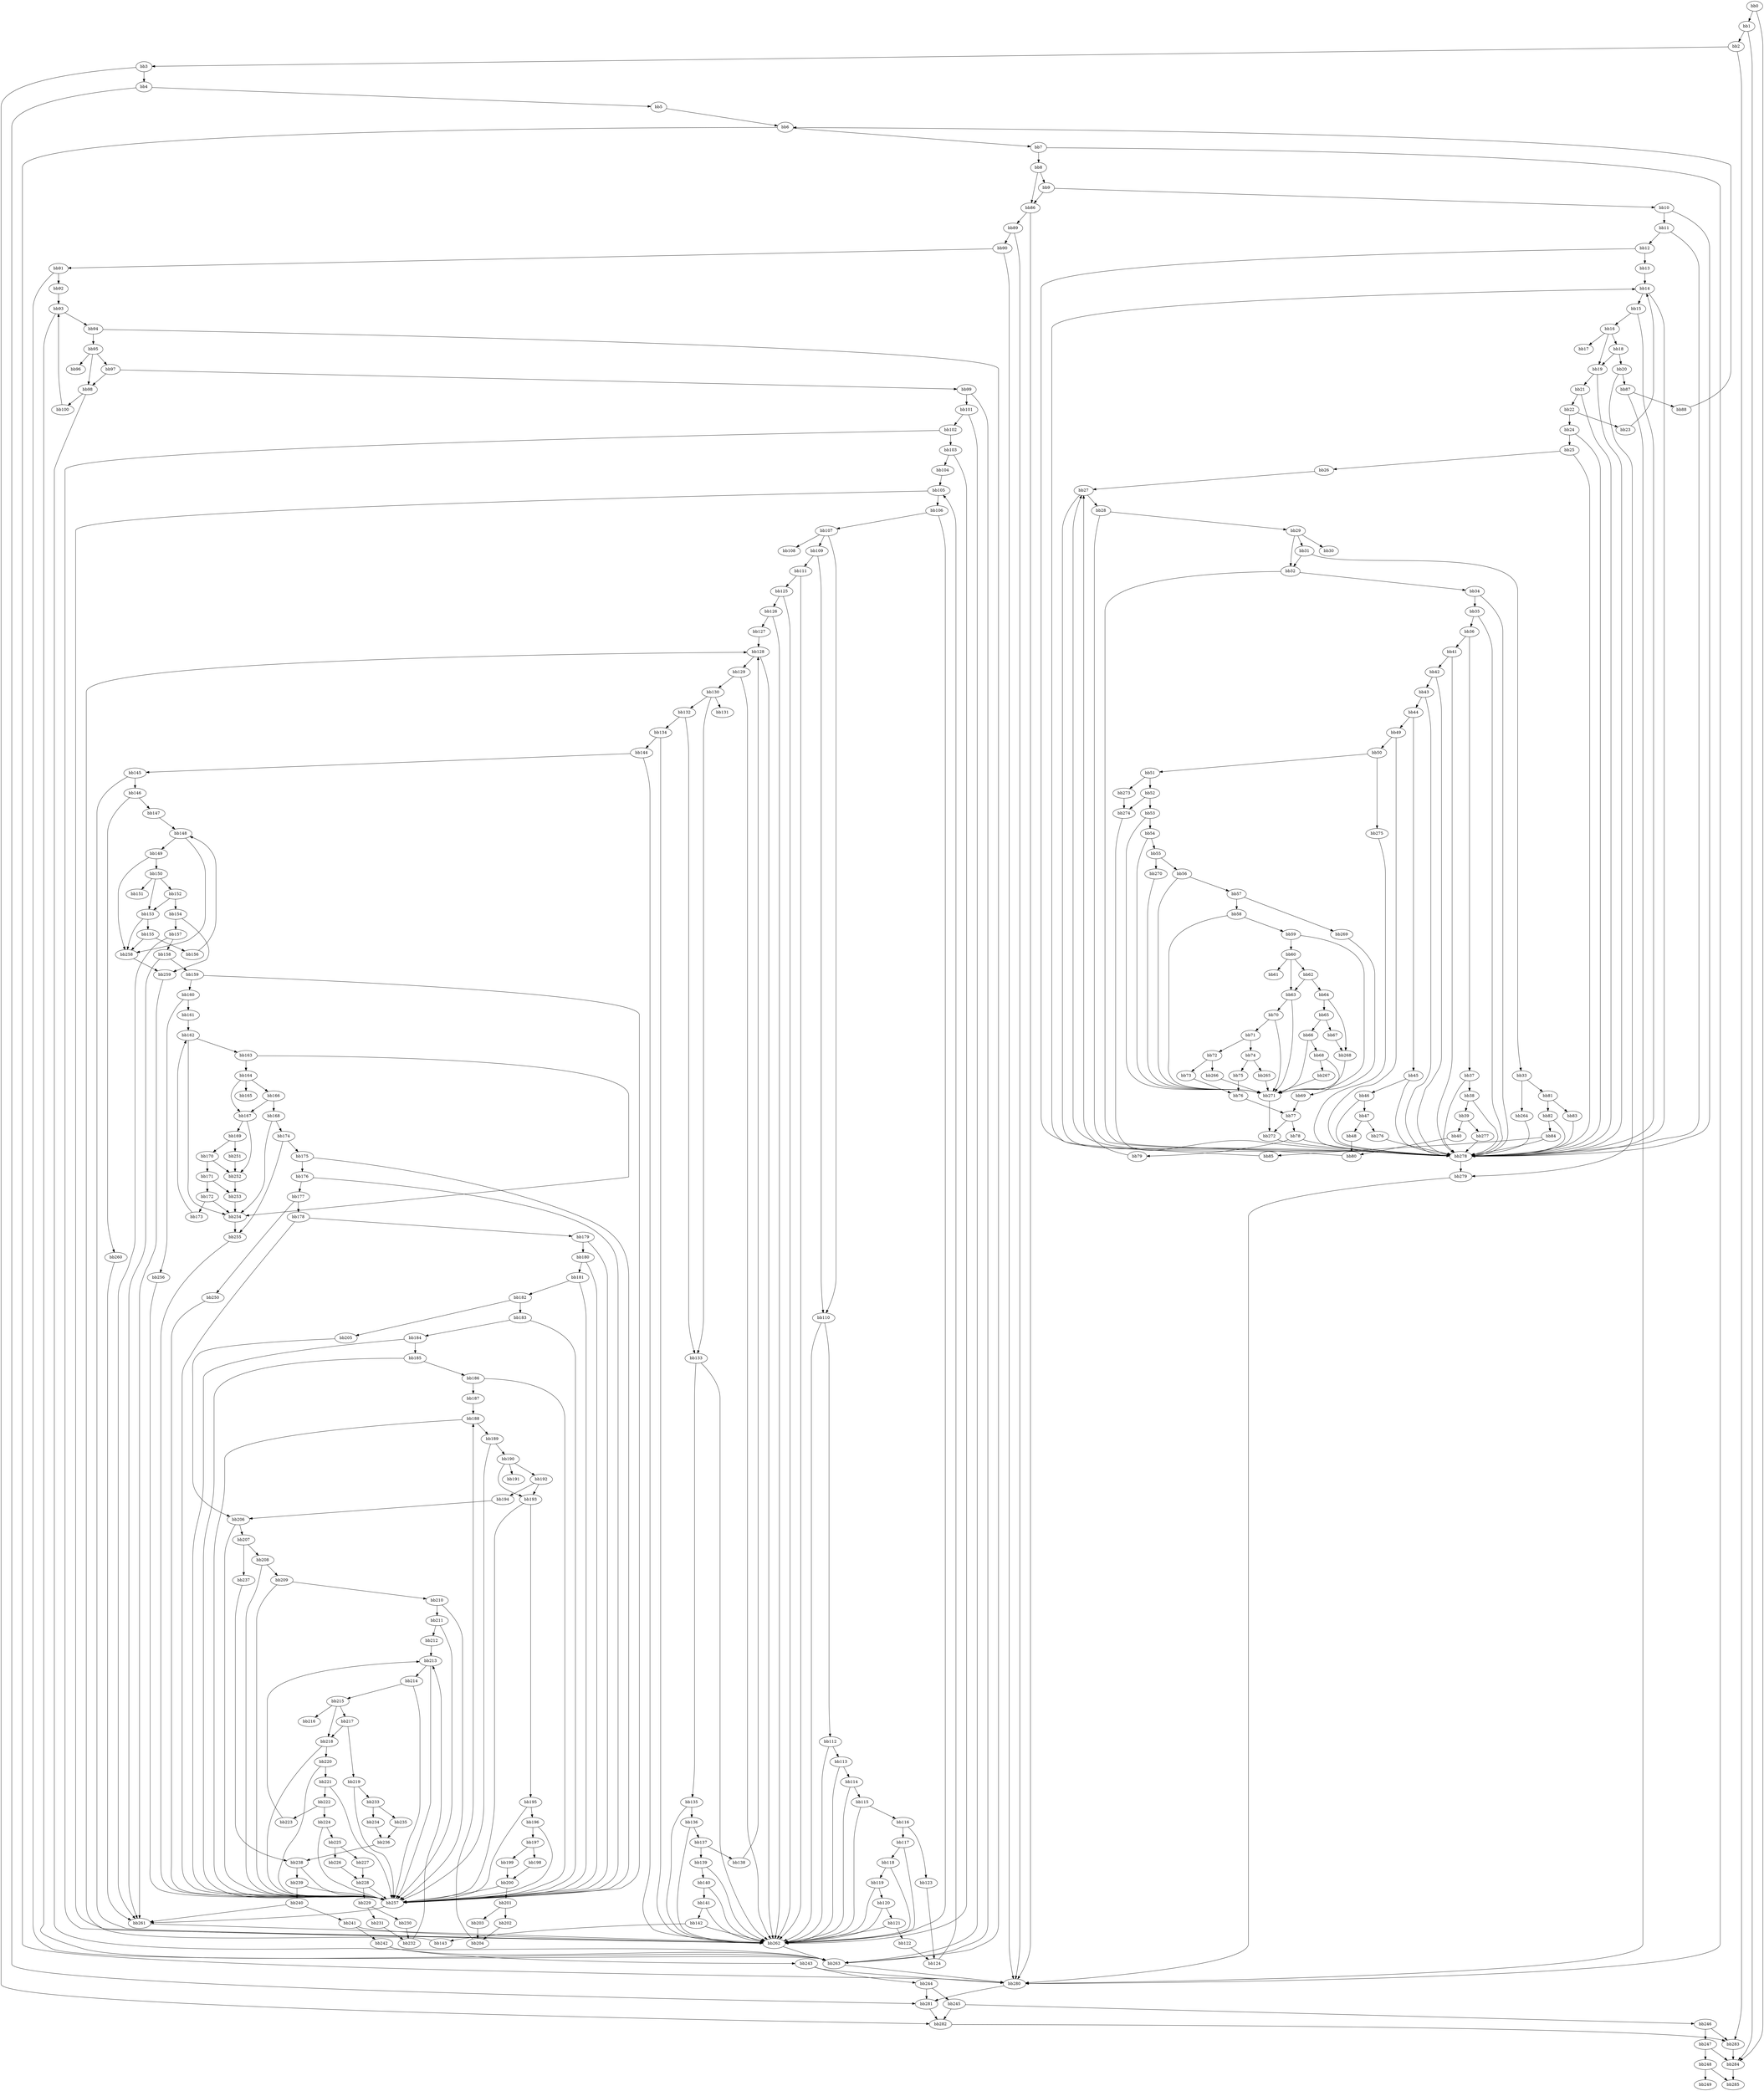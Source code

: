 digraph {
    0 [ label = "bb0\l" ]
    1 [ label = "bb1\l" ]
    2 [ label = "bb2\l" ]
    3 [ label = "bb3\l" ]
    4 [ label = "bb4\l" ]
    5 [ label = "bb5\l" ]
    6 [ label = "bb6\l" ]
    7 [ label = "bb7\l" ]
    8 [ label = "bb8\l" ]
    9 [ label = "bb9\l" ]
    10 [ label = "bb10\l" ]
    11 [ label = "bb11\l" ]
    12 [ label = "bb12\l" ]
    13 [ label = "bb13\l" ]
    14 [ label = "bb14\l" ]
    15 [ label = "bb15\l" ]
    16 [ label = "bb16\l" ]
    17 [ label = "bb17\l" ]
    18 [ label = "bb18\l" ]
    19 [ label = "bb19\l" ]
    20 [ label = "bb20\l" ]
    21 [ label = "bb21\l" ]
    22 [ label = "bb22\l" ]
    23 [ label = "bb23\l" ]
    24 [ label = "bb24\l" ]
    25 [ label = "bb25\l" ]
    26 [ label = "bb26\l" ]
    27 [ label = "bb27\l" ]
    28 [ label = "bb28\l" ]
    29 [ label = "bb29\l" ]
    30 [ label = "bb30\l" ]
    31 [ label = "bb31\l" ]
    32 [ label = "bb32\l" ]
    33 [ label = "bb33\l" ]
    34 [ label = "bb34\l" ]
    35 [ label = "bb35\l" ]
    36 [ label = "bb36\l" ]
    37 [ label = "bb37\l" ]
    38 [ label = "bb38\l" ]
    39 [ label = "bb39\l" ]
    40 [ label = "bb40\l" ]
    41 [ label = "bb41\l" ]
    42 [ label = "bb42\l" ]
    43 [ label = "bb43\l" ]
    44 [ label = "bb44\l" ]
    45 [ label = "bb45\l" ]
    46 [ label = "bb46\l" ]
    47 [ label = "bb47\l" ]
    48 [ label = "bb48\l" ]
    49 [ label = "bb49\l" ]
    50 [ label = "bb50\l" ]
    51 [ label = "bb51\l" ]
    52 [ label = "bb52\l" ]
    53 [ label = "bb53\l" ]
    54 [ label = "bb54\l" ]
    55 [ label = "bb55\l" ]
    56 [ label = "bb56\l" ]
    57 [ label = "bb57\l" ]
    58 [ label = "bb58\l" ]
    59 [ label = "bb59\l" ]
    60 [ label = "bb60\l" ]
    61 [ label = "bb61\l" ]
    62 [ label = "bb62\l" ]
    63 [ label = "bb63\l" ]
    64 [ label = "bb64\l" ]
    65 [ label = "bb65\l" ]
    66 [ label = "bb66\l" ]
    67 [ label = "bb67\l" ]
    68 [ label = "bb68\l" ]
    69 [ label = "bb69\l" ]
    70 [ label = "bb70\l" ]
    71 [ label = "bb71\l" ]
    72 [ label = "bb72\l" ]
    73 [ label = "bb73\l" ]
    74 [ label = "bb74\l" ]
    75 [ label = "bb75\l" ]
    76 [ label = "bb76\l" ]
    77 [ label = "bb77\l" ]
    78 [ label = "bb78\l" ]
    79 [ label = "bb79\l" ]
    80 [ label = "bb80\l" ]
    81 [ label = "bb81\l" ]
    82 [ label = "bb82\l" ]
    83 [ label = "bb83\l" ]
    84 [ label = "bb84\l" ]
    85 [ label = "bb85\l" ]
    86 [ label = "bb86\l" ]
    87 [ label = "bb87\l" ]
    88 [ label = "bb88\l" ]
    89 [ label = "bb89\l" ]
    90 [ label = "bb90\l" ]
    91 [ label = "bb91\l" ]
    92 [ label = "bb92\l" ]
    93 [ label = "bb93\l" ]
    94 [ label = "bb94\l" ]
    95 [ label = "bb95\l" ]
    96 [ label = "bb96\l" ]
    97 [ label = "bb97\l" ]
    98 [ label = "bb98\l" ]
    99 [ label = "bb99\l" ]
    100 [ label = "bb100\l" ]
    101 [ label = "bb101\l" ]
    102 [ label = "bb102\l" ]
    103 [ label = "bb103\l" ]
    104 [ label = "bb104\l" ]
    105 [ label = "bb105\l" ]
    106 [ label = "bb106\l" ]
    107 [ label = "bb107\l" ]
    108 [ label = "bb108\l" ]
    109 [ label = "bb109\l" ]
    110 [ label = "bb110\l" ]
    111 [ label = "bb111\l" ]
    112 [ label = "bb112\l" ]
    113 [ label = "bb113\l" ]
    114 [ label = "bb114\l" ]
    115 [ label = "bb115\l" ]
    116 [ label = "bb116\l" ]
    117 [ label = "bb117\l" ]
    118 [ label = "bb118\l" ]
    119 [ label = "bb119\l" ]
    120 [ label = "bb120\l" ]
    121 [ label = "bb121\l" ]
    122 [ label = "bb122\l" ]
    123 [ label = "bb123\l" ]
    124 [ label = "bb124\l" ]
    125 [ label = "bb125\l" ]
    126 [ label = "bb126\l" ]
    127 [ label = "bb127\l" ]
    128 [ label = "bb128\l" ]
    129 [ label = "bb129\l" ]
    130 [ label = "bb130\l" ]
    131 [ label = "bb131\l" ]
    132 [ label = "bb132\l" ]
    133 [ label = "bb133\l" ]
    134 [ label = "bb134\l" ]
    135 [ label = "bb135\l" ]
    136 [ label = "bb136\l" ]
    137 [ label = "bb137\l" ]
    138 [ label = "bb138\l" ]
    139 [ label = "bb139\l" ]
    140 [ label = "bb140\l" ]
    141 [ label = "bb141\l" ]
    142 [ label = "bb142\l" ]
    143 [ label = "bb143\l" ]
    144 [ label = "bb144\l" ]
    145 [ label = "bb145\l" ]
    146 [ label = "bb146\l" ]
    147 [ label = "bb147\l" ]
    148 [ label = "bb148\l" ]
    149 [ label = "bb149\l" ]
    150 [ label = "bb150\l" ]
    151 [ label = "bb151\l" ]
    152 [ label = "bb152\l" ]
    153 [ label = "bb153\l" ]
    154 [ label = "bb154\l" ]
    155 [ label = "bb155\l" ]
    156 [ label = "bb156\l" ]
    157 [ label = "bb157\l" ]
    158 [ label = "bb158\l" ]
    159 [ label = "bb159\l" ]
    160 [ label = "bb160\l" ]
    161 [ label = "bb161\l" ]
    162 [ label = "bb162\l" ]
    163 [ label = "bb163\l" ]
    164 [ label = "bb164\l" ]
    165 [ label = "bb165\l" ]
    166 [ label = "bb166\l" ]
    167 [ label = "bb167\l" ]
    168 [ label = "bb168\l" ]
    169 [ label = "bb169\l" ]
    170 [ label = "bb170\l" ]
    171 [ label = "bb171\l" ]
    172 [ label = "bb172\l" ]
    173 [ label = "bb173\l" ]
    174 [ label = "bb174\l" ]
    175 [ label = "bb175\l" ]
    176 [ label = "bb176\l" ]
    177 [ label = "bb177\l" ]
    178 [ label = "bb178\l" ]
    179 [ label = "bb179\l" ]
    180 [ label = "bb180\l" ]
    181 [ label = "bb181\l" ]
    182 [ label = "bb182\l" ]
    183 [ label = "bb183\l" ]
    184 [ label = "bb184\l" ]
    185 [ label = "bb185\l" ]
    186 [ label = "bb186\l" ]
    187 [ label = "bb187\l" ]
    188 [ label = "bb188\l" ]
    189 [ label = "bb189\l" ]
    190 [ label = "bb190\l" ]
    191 [ label = "bb191\l" ]
    192 [ label = "bb192\l" ]
    193 [ label = "bb193\l" ]
    194 [ label = "bb194\l" ]
    195 [ label = "bb195\l" ]
    196 [ label = "bb196\l" ]
    197 [ label = "bb197\l" ]
    198 [ label = "bb198\l" ]
    199 [ label = "bb199\l" ]
    200 [ label = "bb200\l" ]
    201 [ label = "bb201\l" ]
    202 [ label = "bb202\l" ]
    203 [ label = "bb203\l" ]
    204 [ label = "bb204\l" ]
    205 [ label = "bb205\l" ]
    206 [ label = "bb206\l" ]
    207 [ label = "bb207\l" ]
    208 [ label = "bb208\l" ]
    209 [ label = "bb209\l" ]
    210 [ label = "bb210\l" ]
    211 [ label = "bb211\l" ]
    212 [ label = "bb212\l" ]
    213 [ label = "bb213\l" ]
    214 [ label = "bb214\l" ]
    215 [ label = "bb215\l" ]
    216 [ label = "bb216\l" ]
    217 [ label = "bb217\l" ]
    218 [ label = "bb218\l" ]
    219 [ label = "bb219\l" ]
    220 [ label = "bb220\l" ]
    221 [ label = "bb221\l" ]
    222 [ label = "bb222\l" ]
    223 [ label = "bb223\l" ]
    224 [ label = "bb224\l" ]
    225 [ label = "bb225\l" ]
    226 [ label = "bb226\l" ]
    227 [ label = "bb227\l" ]
    228 [ label = "bb228\l" ]
    229 [ label = "bb229\l" ]
    230 [ label = "bb230\l" ]
    231 [ label = "bb231\l" ]
    232 [ label = "bb232\l" ]
    233 [ label = "bb233\l" ]
    234 [ label = "bb234\l" ]
    235 [ label = "bb235\l" ]
    236 [ label = "bb236\l" ]
    237 [ label = "bb237\l" ]
    238 [ label = "bb238\l" ]
    239 [ label = "bb239\l" ]
    240 [ label = "bb240\l" ]
    241 [ label = "bb241\l" ]
    242 [ label = "bb242\l" ]
    243 [ label = "bb243\l" ]
    244 [ label = "bb244\l" ]
    245 [ label = "bb245\l" ]
    246 [ label = "bb246\l" ]
    247 [ label = "bb247\l" ]
    248 [ label = "bb248\l" ]
    249 [ label = "bb249\l" ]
    250 [ label = "bb250\l" ]
    251 [ label = "bb251\l" ]
    252 [ label = "bb252\l" ]
    253 [ label = "bb253\l" ]
    254 [ label = "bb254\l" ]
    255 [ label = "bb255\l" ]
    256 [ label = "bb256\l" ]
    257 [ label = "bb257\l" ]
    258 [ label = "bb258\l" ]
    259 [ label = "bb259\l" ]
    260 [ label = "bb260\l" ]
    261 [ label = "bb261\l" ]
    262 [ label = "bb262\l" ]
    263 [ label = "bb263\l" ]
    264 [ label = "bb264\l" ]
    265 [ label = "bb265\l" ]
    266 [ label = "bb266\l" ]
    267 [ label = "bb267\l" ]
    268 [ label = "bb268\l" ]
    269 [ label = "bb269\l" ]
    270 [ label = "bb270\l" ]
    271 [ label = "bb271\l" ]
    272 [ label = "bb272\l" ]
    273 [ label = "bb273\l" ]
    274 [ label = "bb274\l" ]
    275 [ label = "bb275\l" ]
    276 [ label = "bb276\l" ]
    277 [ label = "bb277\l" ]
    278 [ label = "bb278\l" ]
    279 [ label = "bb279\l" ]
    280 [ label = "bb280\l" ]
    281 [ label = "bb281\l" ]
    282 [ label = "bb282\l" ]
    283 [ label = "bb283\l" ]
    284 [ label = "bb284\l" ]
    285 [ label = "bb285\l" ]
    0 -> 1 [ ]
    0 -> 284 [ ]
    1 -> 2 [ ]
    1 -> 284 [ ]
    2 -> 3 [ ]
    2 -> 283 [ ]
    3 -> 4 [ ]
    3 -> 282 [ ]
    4 -> 5 [ ]
    4 -> 281 [ ]
    5 -> 6 [ ]
    6 -> 7 [ ]
    6 -> 280 [ ]
    7 -> 8 [ ]
    7 -> 280 [ ]
    8 -> 9 [ ]
    8 -> 86 [ ]
    9 -> 10 [ ]
    9 -> 86 [ ]
    10 -> 11 [ ]
    10 -> 278 [ ]
    11 -> 12 [ ]
    11 -> 278 [ ]
    12 -> 13 [ ]
    12 -> 278 [ ]
    13 -> 14 [ ]
    14 -> 15 [ ]
    14 -> 278 [ ]
    15 -> 16 [ ]
    15 -> 278 [ ]
    16 -> 17 [ ]
    16 -> 18 [ ]
    16 -> 19 [ ]
    18 -> 19 [ ]
    18 -> 20 [ ]
    19 -> 21 [ ]
    19 -> 278 [ ]
    20 -> 87 [ ]
    20 -> 279 [ ]
    21 -> 22 [ ]
    21 -> 278 [ ]
    22 -> 23 [ ]
    22 -> 24 [ ]
    23 -> 14 [ ]
    24 -> 25 [ ]
    24 -> 278 [ ]
    25 -> 26 [ ]
    25 -> 278 [ ]
    26 -> 27 [ ]
    27 -> 28 [ ]
    27 -> 278 [ ]
    28 -> 29 [ ]
    28 -> 278 [ ]
    29 -> 30 [ ]
    29 -> 31 [ ]
    29 -> 32 [ ]
    31 -> 32 [ ]
    31 -> 33 [ ]
    32 -> 34 [ ]
    32 -> 278 [ ]
    33 -> 81 [ ]
    33 -> 264 [ ]
    34 -> 35 [ ]
    34 -> 278 [ ]
    35 -> 36 [ ]
    35 -> 278 [ ]
    36 -> 37 [ ]
    36 -> 41 [ ]
    37 -> 38 [ ]
    37 -> 278 [ ]
    38 -> 39 [ ]
    38 -> 278 [ ]
    39 -> 40 [ ]
    39 -> 277 [ ]
    40 -> 80 [ ]
    41 -> 42 [ ]
    41 -> 278 [ ]
    42 -> 43 [ ]
    42 -> 278 [ ]
    43 -> 44 [ ]
    43 -> 278 [ ]
    44 -> 45 [ ]
    44 -> 49 [ ]
    45 -> 46 [ ]
    45 -> 278 [ ]
    46 -> 47 [ ]
    46 -> 278 [ ]
    47 -> 48 [ ]
    47 -> 276 [ ]
    48 -> 80 [ ]
    49 -> 50 [ ]
    49 -> 278 [ ]
    50 -> 51 [ ]
    50 -> 275 [ ]
    51 -> 52 [ ]
    51 -> 273 [ ]
    52 -> 53 [ ]
    52 -> 274 [ ]
    53 -> 54 [ ]
    53 -> 271 [ ]
    54 -> 55 [ ]
    54 -> 271 [ ]
    55 -> 56 [ ]
    55 -> 270 [ ]
    56 -> 57 [ ]
    56 -> 271 [ ]
    57 -> 58 [ ]
    57 -> 269 [ ]
    58 -> 59 [ ]
    58 -> 271 [ ]
    59 -> 60 [ ]
    59 -> 271 [ ]
    60 -> 61 [ ]
    60 -> 62 [ ]
    60 -> 63 [ ]
    62 -> 63 [ ]
    62 -> 64 [ ]
    63 -> 70 [ ]
    63 -> 271 [ ]
    64 -> 65 [ ]
    64 -> 268 [ ]
    65 -> 66 [ ]
    65 -> 67 [ ]
    66 -> 68 [ ]
    66 -> 271 [ ]
    67 -> 268 [ ]
    68 -> 69 [ ]
    68 -> 267 [ ]
    69 -> 77 [ ]
    70 -> 71 [ ]
    70 -> 271 [ ]
    71 -> 72 [ ]
    71 -> 74 [ ]
    72 -> 73 [ ]
    72 -> 266 [ ]
    73 -> 76 [ ]
    74 -> 75 [ ]
    74 -> 265 [ ]
    75 -> 76 [ ]
    76 -> 77 [ ]
    77 -> 78 [ ]
    77 -> 272 [ ]
    78 -> 79 [ ]
    78 -> 278 [ ]
    79 -> 27 [ ]
    80 -> 27 [ ]
    81 -> 82 [ ]
    81 -> 83 [ ]
    82 -> 84 [ ]
    82 -> 278 [ ]
    83 -> 278 [ ]
    84 -> 85 [ ]
    84 -> 278 [ ]
    85 -> 14 [ ]
    86 -> 89 [ ]
    86 -> 280 [ ]
    87 -> 88 [ ]
    87 -> 280 [ ]
    88 -> 6 [ ]
    89 -> 90 [ ]
    89 -> 280 [ ]
    90 -> 91 [ ]
    90 -> 280 [ ]
    91 -> 92 [ ]
    91 -> 263 [ ]
    92 -> 93 [ ]
    93 -> 94 [ ]
    93 -> 263 [ ]
    94 -> 95 [ ]
    94 -> 263 [ ]
    95 -> 96 [ ]
    95 -> 97 [ ]
    95 -> 98 [ ]
    97 -> 98 [ ]
    97 -> 99 [ ]
    98 -> 100 [ ]
    98 -> 263 [ ]
    99 -> 101 [ ]
    99 -> 263 [ ]
    100 -> 93 [ ]
    101 -> 102 [ ]
    101 -> 263 [ ]
    102 -> 103 [ ]
    102 -> 262 [ ]
    103 -> 104 [ ]
    103 -> 262 [ ]
    104 -> 105 [ ]
    105 -> 106 [ ]
    105 -> 262 [ ]
    106 -> 107 [ ]
    106 -> 262 [ ]
    107 -> 108 [ ]
    107 -> 109 [ ]
    107 -> 110 [ ]
    109 -> 110 [ ]
    109 -> 111 [ ]
    110 -> 112 [ ]
    110 -> 262 [ ]
    111 -> 125 [ ]
    111 -> 262 [ ]
    112 -> 113 [ ]
    112 -> 262 [ ]
    113 -> 114 [ ]
    113 -> 262 [ ]
    114 -> 115 [ ]
    114 -> 262 [ ]
    115 -> 116 [ ]
    115 -> 262 [ ]
    116 -> 117 [ ]
    116 -> 123 [ ]
    117 -> 118 [ ]
    117 -> 262 [ ]
    118 -> 119 [ ]
    118 -> 262 [ ]
    119 -> 120 [ ]
    119 -> 262 [ ]
    120 -> 121 [ ]
    120 -> 262 [ ]
    121 -> 122 [ ]
    121 -> 262 [ ]
    122 -> 124 [ ]
    123 -> 124 [ ]
    124 -> 105 [ ]
    125 -> 126 [ ]
    125 -> 262 [ ]
    126 -> 127 [ ]
    126 -> 262 [ ]
    127 -> 128 [ ]
    128 -> 129 [ ]
    128 -> 262 [ ]
    129 -> 130 [ ]
    129 -> 262 [ ]
    130 -> 131 [ ]
    130 -> 132 [ ]
    130 -> 133 [ ]
    132 -> 133 [ ]
    132 -> 134 [ ]
    133 -> 135 [ ]
    133 -> 262 [ ]
    134 -> 144 [ ]
    134 -> 262 [ ]
    135 -> 136 [ ]
    135 -> 262 [ ]
    136 -> 137 [ ]
    136 -> 262 [ ]
    137 -> 138 [ ]
    137 -> 139 [ ]
    138 -> 128 [ ]
    139 -> 140 [ ]
    139 -> 262 [ ]
    140 -> 141 [ ]
    140 -> 262 [ ]
    141 -> 142 [ ]
    141 -> 262 [ ]
    142 -> 143 [ ]
    142 -> 262 [ ]
    143 -> 128 [ ]
    144 -> 145 [ ]
    144 -> 262 [ ]
    145 -> 146 [ ]
    145 -> 262 [ ]
    146 -> 147 [ ]
    146 -> 260 [ ]
    147 -> 148 [ ]
    148 -> 149 [ ]
    148 -> 258 [ ]
    149 -> 150 [ ]
    149 -> 258 [ ]
    150 -> 151 [ ]
    150 -> 152 [ ]
    150 -> 153 [ ]
    152 -> 153 [ ]
    152 -> 154 [ ]
    153 -> 155 [ ]
    153 -> 258 [ ]
    154 -> 157 [ ]
    154 -> 259 [ ]
    155 -> 156 [ ]
    155 -> 258 [ ]
    156 -> 148 [ ]
    157 -> 158 [ ]
    157 -> 261 [ ]
    158 -> 159 [ ]
    158 -> 261 [ ]
    159 -> 160 [ ]
    159 -> 257 [ ]
    160 -> 161 [ ]
    160 -> 256 [ ]
    161 -> 162 [ ]
    162 -> 163 [ ]
    162 -> 254 [ ]
    163 -> 164 [ ]
    163 -> 254 [ ]
    164 -> 165 [ ]
    164 -> 166 [ ]
    164 -> 167 [ ]
    166 -> 167 [ ]
    166 -> 168 [ ]
    167 -> 169 [ ]
    167 -> 252 [ ]
    168 -> 174 [ ]
    168 -> 254 [ ]
    169 -> 170 [ ]
    169 -> 251 [ ]
    170 -> 171 [ ]
    170 -> 252 [ ]
    171 -> 172 [ ]
    171 -> 253 [ ]
    172 -> 173 [ ]
    172 -> 254 [ ]
    173 -> 162 [ ]
    174 -> 175 [ ]
    174 -> 255 [ ]
    175 -> 176 [ ]
    175 -> 257 [ ]
    176 -> 177 [ ]
    176 -> 257 [ ]
    177 -> 178 [ ]
    177 -> 250 [ ]
    178 -> 179 [ ]
    178 -> 257 [ ]
    179 -> 180 [ ]
    179 -> 257 [ ]
    180 -> 181 [ ]
    180 -> 257 [ ]
    181 -> 182 [ ]
    181 -> 257 [ ]
    182 -> 183 [ ]
    182 -> 205 [ ]
    183 -> 184 [ ]
    183 -> 257 [ ]
    184 -> 185 [ ]
    184 -> 257 [ ]
    185 -> 186 [ ]
    185 -> 257 [ ]
    186 -> 187 [ ]
    186 -> 257 [ ]
    187 -> 188 [ ]
    188 -> 189 [ ]
    188 -> 257 [ ]
    189 -> 190 [ ]
    189 -> 257 [ ]
    190 -> 191 [ ]
    190 -> 192 [ ]
    190 -> 193 [ ]
    192 -> 193 [ ]
    192 -> 194 [ ]
    193 -> 195 [ ]
    193 -> 257 [ ]
    194 -> 206 [ ]
    195 -> 196 [ ]
    195 -> 257 [ ]
    196 -> 197 [ ]
    196 -> 257 [ ]
    197 -> 198 [ ]
    197 -> 199 [ ]
    198 -> 200 [ ]
    199 -> 200 [ ]
    200 -> 201 [ ]
    200 -> 257 [ ]
    201 -> 202 [ ]
    201 -> 203 [ ]
    202 -> 204 [ ]
    203 -> 204 [ ]
    204 -> 188 [ ]
    205 -> 206 [ ]
    206 -> 207 [ ]
    206 -> 257 [ ]
    207 -> 208 [ ]
    207 -> 237 [ ]
    208 -> 209 [ ]
    208 -> 257 [ ]
    209 -> 210 [ ]
    209 -> 257 [ ]
    210 -> 211 [ ]
    210 -> 257 [ ]
    211 -> 212 [ ]
    211 -> 257 [ ]
    212 -> 213 [ ]
    213 -> 214 [ ]
    213 -> 257 [ ]
    214 -> 215 [ ]
    214 -> 257 [ ]
    215 -> 216 [ ]
    215 -> 217 [ ]
    215 -> 218 [ ]
    217 -> 218 [ ]
    217 -> 219 [ ]
    218 -> 220 [ ]
    218 -> 257 [ ]
    219 -> 233 [ ]
    219 -> 257 [ ]
    220 -> 221 [ ]
    220 -> 257 [ ]
    221 -> 222 [ ]
    221 -> 257 [ ]
    222 -> 223 [ ]
    222 -> 224 [ ]
    223 -> 213 [ ]
    224 -> 225 [ ]
    224 -> 257 [ ]
    225 -> 226 [ ]
    225 -> 227 [ ]
    226 -> 228 [ ]
    227 -> 228 [ ]
    228 -> 229 [ ]
    228 -> 257 [ ]
    229 -> 230 [ ]
    229 -> 231 [ ]
    230 -> 232 [ ]
    231 -> 232 [ ]
    232 -> 213 [ ]
    233 -> 234 [ ]
    233 -> 235 [ ]
    234 -> 236 [ ]
    235 -> 236 [ ]
    236 -> 238 [ ]
    237 -> 238 [ ]
    238 -> 239 [ ]
    238 -> 257 [ ]
    239 -> 240 [ ]
    239 -> 257 [ ]
    240 -> 241 [ ]
    240 -> 261 [ ]
    241 -> 242 [ ]
    241 -> 262 [ ]
    242 -> 243 [ ]
    242 -> 263 [ ]
    243 -> 244 [ ]
    243 -> 280 [ ]
    244 -> 245 [ ]
    244 -> 281 [ ]
    245 -> 246 [ ]
    245 -> 282 [ ]
    246 -> 247 [ ]
    246 -> 283 [ ]
    247 -> 248 [ ]
    247 -> 284 [ ]
    248 -> 249 [ ]
    248 -> 285 [ ]
    250 -> 257 [ ]
    251 -> 252 [ ]
    252 -> 253 [ ]
    253 -> 254 [ ]
    254 -> 255 [ ]
    255 -> 257 [ ]
    256 -> 257 [ ]
    257 -> 261 [ ]
    258 -> 259 [ ]
    259 -> 261 [ ]
    260 -> 261 [ ]
    261 -> 262 [ ]
    262 -> 263 [ ]
    263 -> 280 [ ]
    264 -> 278 [ ]
    265 -> 271 [ ]
    266 -> 271 [ ]
    267 -> 271 [ ]
    268 -> 271 [ ]
    269 -> 271 [ ]
    270 -> 271 [ ]
    271 -> 272 [ ]
    272 -> 278 [ ]
    273 -> 274 [ ]
    274 -> 278 [ ]
    275 -> 278 [ ]
    276 -> 278 [ ]
    277 -> 278 [ ]
    278 -> 279 [ ]
    279 -> 280 [ ]
    280 -> 281 [ ]
    281 -> 282 [ ]
    282 -> 283 [ ]
    283 -> 284 [ ]
    284 -> 285 [ ]
}

